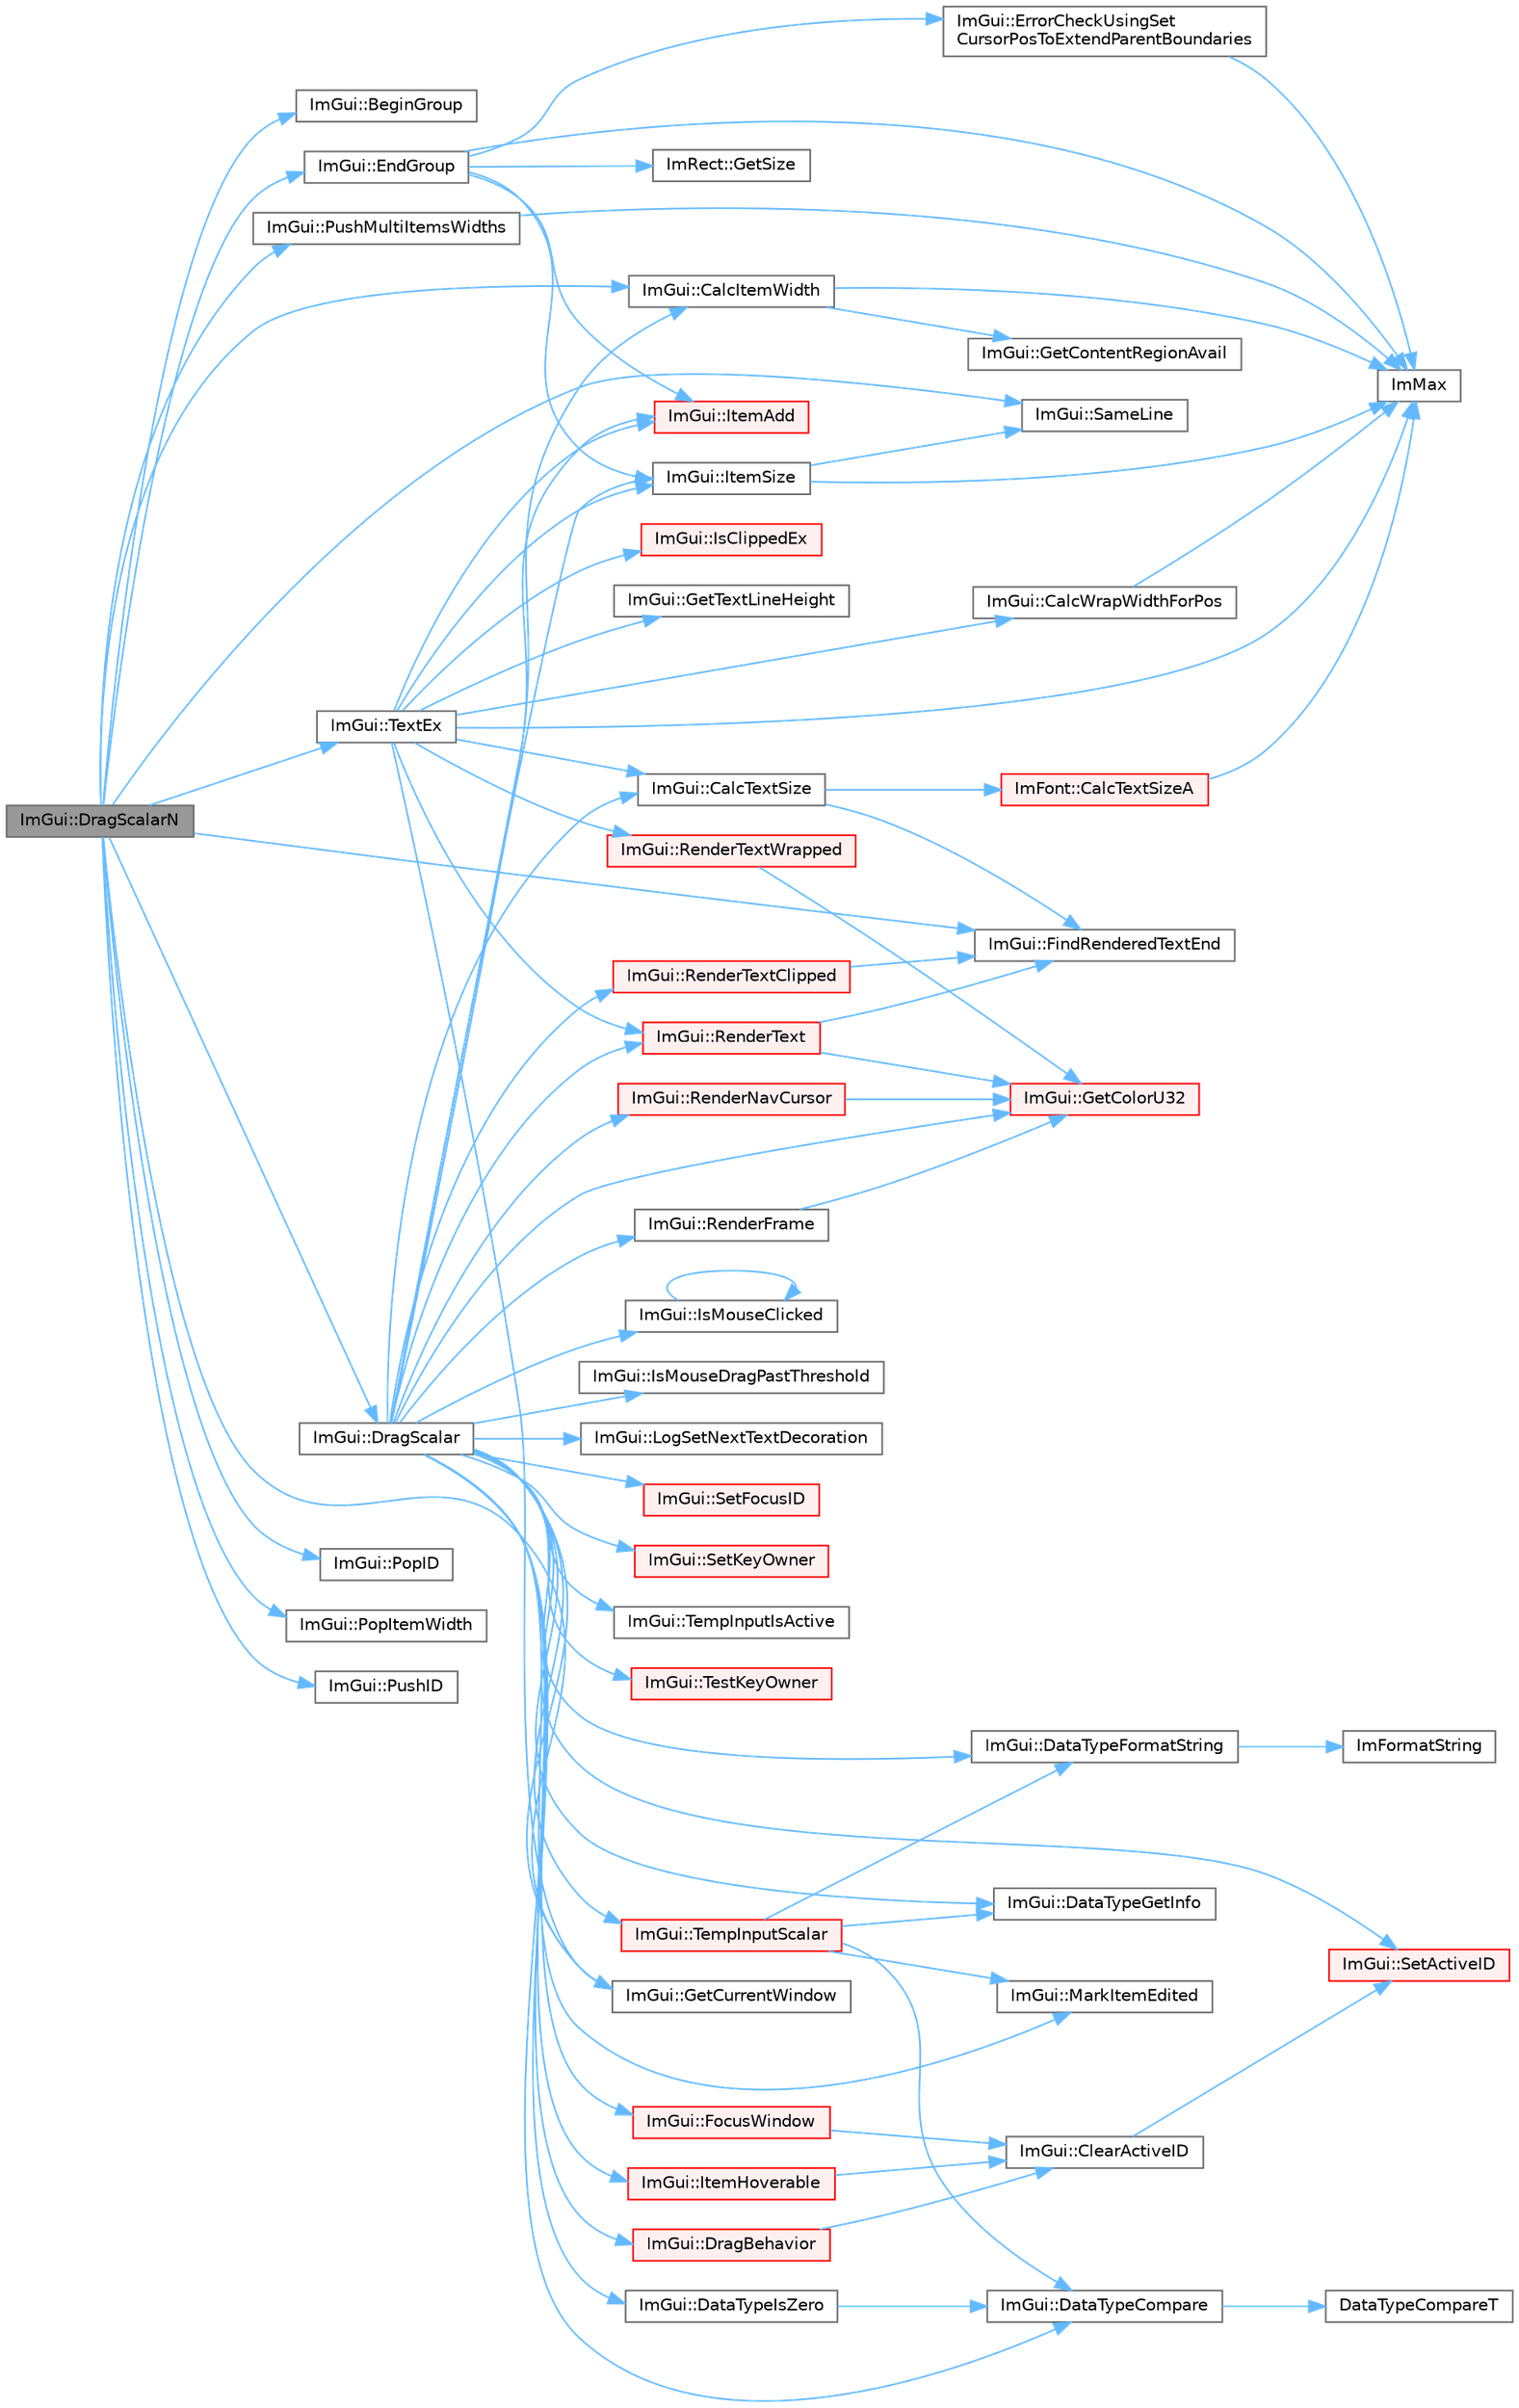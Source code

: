 digraph "ImGui::DragScalarN"
{
 // LATEX_PDF_SIZE
  bgcolor="transparent";
  edge [fontname=Helvetica,fontsize=10,labelfontname=Helvetica,labelfontsize=10];
  node [fontname=Helvetica,fontsize=10,shape=box,height=0.2,width=0.4];
  rankdir="LR";
  Node1 [id="Node000001",label="ImGui::DragScalarN",height=0.2,width=0.4,color="gray40", fillcolor="grey60", style="filled", fontcolor="black",tooltip=" "];
  Node1 -> Node2 [id="edge1_Node000001_Node000002",color="steelblue1",style="solid",tooltip=" "];
  Node2 [id="Node000002",label="ImGui::BeginGroup",height=0.2,width=0.4,color="grey40", fillcolor="white", style="filled",URL="$namespace_im_gui.html#a42407e196b7ed2a8755bff28aae9805f",tooltip=" "];
  Node1 -> Node3 [id="edge2_Node000001_Node000003",color="steelblue1",style="solid",tooltip=" "];
  Node3 [id="Node000003",label="ImGui::CalcItemWidth",height=0.2,width=0.4,color="grey40", fillcolor="white", style="filled",URL="$namespace_im_gui.html#ab3b3ba92ebd8bca4a552dd93321a1994",tooltip=" "];
  Node3 -> Node4 [id="edge3_Node000003_Node000004",color="steelblue1",style="solid",tooltip=" "];
  Node4 [id="Node000004",label="ImGui::GetContentRegionAvail",height=0.2,width=0.4,color="grey40", fillcolor="white", style="filled",URL="$namespace_im_gui.html#a410c8e19b2fea8b52746ca11b3930301",tooltip=" "];
  Node3 -> Node5 [id="edge4_Node000003_Node000005",color="steelblue1",style="solid",tooltip=" "];
  Node5 [id="Node000005",label="ImMax",height=0.2,width=0.4,color="grey40", fillcolor="white", style="filled",URL="$imgui__internal_8h.html#a7667efd95147d0422f140917c71a9226",tooltip=" "];
  Node1 -> Node6 [id="edge5_Node000001_Node000006",color="steelblue1",style="solid",tooltip=" "];
  Node6 [id="Node000006",label="ImGui::DragScalar",height=0.2,width=0.4,color="grey40", fillcolor="white", style="filled",URL="$namespace_im_gui.html#a17d8926e8f44a6d00575b12081c51fe0",tooltip=" "];
  Node6 -> Node3 [id="edge6_Node000006_Node000003",color="steelblue1",style="solid",tooltip=" "];
  Node6 -> Node7 [id="edge7_Node000006_Node000007",color="steelblue1",style="solid",tooltip=" "];
  Node7 [id="Node000007",label="ImGui::CalcTextSize",height=0.2,width=0.4,color="grey40", fillcolor="white", style="filled",URL="$namespace_im_gui.html#a848b9db6cc4a186751c0ecebcaadc33b",tooltip=" "];
  Node7 -> Node8 [id="edge8_Node000007_Node000008",color="steelblue1",style="solid",tooltip=" "];
  Node8 [id="Node000008",label="ImFont::CalcTextSizeA",height=0.2,width=0.4,color="red", fillcolor="#FFF0F0", style="filled",URL="$struct_im_font.html#a418146c00c3dee351a411b952cce5175",tooltip=" "];
  Node8 -> Node5 [id="edge9_Node000008_Node000005",color="steelblue1",style="solid",tooltip=" "];
  Node7 -> Node15 [id="edge10_Node000007_Node000015",color="steelblue1",style="solid",tooltip=" "];
  Node15 [id="Node000015",label="ImGui::FindRenderedTextEnd",height=0.2,width=0.4,color="grey40", fillcolor="white", style="filled",URL="$namespace_im_gui.html#a7671e1dbc803a31b06081b52a771d83f",tooltip=" "];
  Node6 -> Node16 [id="edge11_Node000006_Node000016",color="steelblue1",style="solid",tooltip=" "];
  Node16 [id="Node000016",label="ImGui::DataTypeCompare",height=0.2,width=0.4,color="grey40", fillcolor="white", style="filled",URL="$namespace_im_gui.html#aa859c7a74393669eb8418a82b5b174e7",tooltip=" "];
  Node16 -> Node17 [id="edge12_Node000016_Node000017",color="steelblue1",style="solid",tooltip=" "];
  Node17 [id="Node000017",label="DataTypeCompareT",height=0.2,width=0.4,color="grey40", fillcolor="white", style="filled",URL="$imgui__widgets_8cpp.html#a912c66d17cb3b09d5daac6e6b992a9a2",tooltip=" "];
  Node6 -> Node18 [id="edge13_Node000006_Node000018",color="steelblue1",style="solid",tooltip=" "];
  Node18 [id="Node000018",label="ImGui::DataTypeFormatString",height=0.2,width=0.4,color="grey40", fillcolor="white", style="filled",URL="$namespace_im_gui.html#a5fda8e22d0e4721940aefcb7232b1f82",tooltip=" "];
  Node18 -> Node19 [id="edge14_Node000018_Node000019",color="steelblue1",style="solid",tooltip=" "];
  Node19 [id="Node000019",label="ImFormatString",height=0.2,width=0.4,color="grey40", fillcolor="white", style="filled",URL="$imgui_8cpp.html#a75ccaf7d676b1f567ba888ae42ac3809",tooltip=" "];
  Node6 -> Node20 [id="edge15_Node000006_Node000020",color="steelblue1",style="solid",tooltip=" "];
  Node20 [id="Node000020",label="ImGui::DataTypeGetInfo",height=0.2,width=0.4,color="grey40", fillcolor="white", style="filled",URL="$namespace_im_gui.html#a5b25ed1443e5a28d5a5725892e896578",tooltip=" "];
  Node6 -> Node21 [id="edge16_Node000006_Node000021",color="steelblue1",style="solid",tooltip=" "];
  Node21 [id="Node000021",label="ImGui::DataTypeIsZero",height=0.2,width=0.4,color="grey40", fillcolor="white", style="filled",URL="$namespace_im_gui.html#a983851235a91d00c4e7431444551c36f",tooltip=" "];
  Node21 -> Node16 [id="edge17_Node000021_Node000016",color="steelblue1",style="solid",tooltip=" "];
  Node6 -> Node22 [id="edge18_Node000006_Node000022",color="steelblue1",style="solid",tooltip=" "];
  Node22 [id="Node000022",label="ImGui::DragBehavior",height=0.2,width=0.4,color="red", fillcolor="#FFF0F0", style="filled",URL="$namespace_im_gui.html#a03fd8ebf820fd67eccfa0ee037df2d0c",tooltip=" "];
  Node22 -> Node23 [id="edge19_Node000022_Node000023",color="steelblue1",style="solid",tooltip=" "];
  Node23 [id="Node000023",label="ImGui::ClearActiveID",height=0.2,width=0.4,color="grey40", fillcolor="white", style="filled",URL="$namespace_im_gui.html#a17ff60ad1e2669130ac38a04d16eb354",tooltip=" "];
  Node23 -> Node24 [id="edge20_Node000023_Node000024",color="steelblue1",style="solid",tooltip=" "];
  Node24 [id="Node000024",label="ImGui::SetActiveID",height=0.2,width=0.4,color="red", fillcolor="#FFF0F0", style="filled",URL="$namespace_im_gui.html#a27b8ace13a8c421ee8405f0cbebe4ead",tooltip=" "];
  Node6 -> Node27 [id="edge21_Node000006_Node000027",color="steelblue1",style="solid",tooltip=" "];
  Node27 [id="Node000027",label="ImGui::FocusWindow",height=0.2,width=0.4,color="red", fillcolor="#FFF0F0", style="filled",URL="$namespace_im_gui.html#a27aa6f2f3aa11778c6d023b1b223f262",tooltip=" "];
  Node27 -> Node23 [id="edge22_Node000027_Node000023",color="steelblue1",style="solid",tooltip=" "];
  Node6 -> Node44 [id="edge23_Node000006_Node000044",color="steelblue1",style="solid",tooltip=" "];
  Node44 [id="Node000044",label="ImGui::GetColorU32",height=0.2,width=0.4,color="red", fillcolor="#FFF0F0", style="filled",URL="$namespace_im_gui.html#a0de2d9bd347d9866511eb8d014e62556",tooltip=" "];
  Node6 -> Node46 [id="edge24_Node000006_Node000046",color="steelblue1",style="solid",tooltip=" "];
  Node46 [id="Node000046",label="ImGui::GetCurrentWindow",height=0.2,width=0.4,color="grey40", fillcolor="white", style="filled",URL="$namespace_im_gui.html#ac452417b5004ca16a814a72cff153526",tooltip=" "];
  Node6 -> Node47 [id="edge25_Node000006_Node000047",color="steelblue1",style="solid",tooltip=" "];
  Node47 [id="Node000047",label="ImGui::IsMouseClicked",height=0.2,width=0.4,color="grey40", fillcolor="white", style="filled",URL="$namespace_im_gui.html#a2d430db9485d0b3d86d51d5436225495",tooltip=" "];
  Node47 -> Node47 [id="edge26_Node000047_Node000047",color="steelblue1",style="solid",tooltip=" "];
  Node6 -> Node48 [id="edge27_Node000006_Node000048",color="steelblue1",style="solid",tooltip=" "];
  Node48 [id="Node000048",label="ImGui::IsMouseDragPastThreshold",height=0.2,width=0.4,color="grey40", fillcolor="white", style="filled",URL="$namespace_im_gui.html#ad1b3473eaad344022a022acfd45b0f5c",tooltip=" "];
  Node6 -> Node49 [id="edge28_Node000006_Node000049",color="steelblue1",style="solid",tooltip=" "];
  Node49 [id="Node000049",label="ImGui::ItemAdd",height=0.2,width=0.4,color="red", fillcolor="#FFF0F0", style="filled",URL="$namespace_im_gui.html#a0c2ccafc8d403c02a6590ac21157b9ac",tooltip=" "];
  Node6 -> Node100 [id="edge29_Node000006_Node000100",color="steelblue1",style="solid",tooltip=" "];
  Node100 [id="Node000100",label="ImGui::ItemHoverable",height=0.2,width=0.4,color="red", fillcolor="#FFF0F0", style="filled",URL="$namespace_im_gui.html#a1d7304e335dbe35c4d97b67854111ed2",tooltip=" "];
  Node100 -> Node23 [id="edge30_Node000100_Node000023",color="steelblue1",style="solid",tooltip=" "];
  Node6 -> Node183 [id="edge31_Node000006_Node000183",color="steelblue1",style="solid",tooltip=" "];
  Node183 [id="Node000183",label="ImGui::ItemSize",height=0.2,width=0.4,color="grey40", fillcolor="white", style="filled",URL="$namespace_im_gui.html#a4b5818a652d943ea54e0cec9fb3943d7",tooltip=" "];
  Node183 -> Node5 [id="edge32_Node000183_Node000005",color="steelblue1",style="solid",tooltip=" "];
  Node183 -> Node184 [id="edge33_Node000183_Node000184",color="steelblue1",style="solid",tooltip=" "];
  Node184 [id="Node000184",label="ImGui::SameLine",height=0.2,width=0.4,color="grey40", fillcolor="white", style="filled",URL="$namespace_im_gui.html#addd433eb3aae59119e341e80db474f66",tooltip=" "];
  Node6 -> Node269 [id="edge34_Node000006_Node000269",color="steelblue1",style="solid",tooltip=" "];
  Node269 [id="Node000269",label="ImGui::LogSetNextTextDecoration",height=0.2,width=0.4,color="grey40", fillcolor="white", style="filled",URL="$namespace_im_gui.html#a66bc1e61bff5f2170bcd2d7d071eaa22",tooltip=" "];
  Node6 -> Node291 [id="edge35_Node000006_Node000291",color="steelblue1",style="solid",tooltip=" "];
  Node291 [id="Node000291",label="ImGui::MarkItemEdited",height=0.2,width=0.4,color="grey40", fillcolor="white", style="filled",URL="$namespace_im_gui.html#a83036681a36fbee2d35b5b57a1ef72e6",tooltip=" "];
  Node6 -> Node236 [id="edge36_Node000006_Node000236",color="steelblue1",style="solid",tooltip=" "];
  Node236 [id="Node000236",label="ImGui::RenderFrame",height=0.2,width=0.4,color="grey40", fillcolor="white", style="filled",URL="$namespace_im_gui.html#a6eb97ff501764c37df4ffd99ebadeba7",tooltip=" "];
  Node236 -> Node44 [id="edge37_Node000236_Node000044",color="steelblue1",style="solid",tooltip=" "];
  Node6 -> Node237 [id="edge38_Node000006_Node000237",color="steelblue1",style="solid",tooltip=" "];
  Node237 [id="Node000237",label="ImGui::RenderNavCursor",height=0.2,width=0.4,color="red", fillcolor="#FFF0F0", style="filled",URL="$namespace_im_gui.html#a2722dcfe26c7f6e8cd522102ef5b7df2",tooltip=" "];
  Node237 -> Node44 [id="edge39_Node000237_Node000044",color="steelblue1",style="solid",tooltip=" "];
  Node6 -> Node279 [id="edge40_Node000006_Node000279",color="steelblue1",style="solid",tooltip=" "];
  Node279 [id="Node000279",label="ImGui::RenderText",height=0.2,width=0.4,color="red", fillcolor="#FFF0F0", style="filled",URL="$namespace_im_gui.html#a9971ce57f2a288ac3a12df886c5550d1",tooltip=" "];
  Node279 -> Node15 [id="edge41_Node000279_Node000015",color="steelblue1",style="solid",tooltip=" "];
  Node279 -> Node44 [id="edge42_Node000279_Node000044",color="steelblue1",style="solid",tooltip=" "];
  Node6 -> Node285 [id="edge43_Node000006_Node000285",color="steelblue1",style="solid",tooltip=" "];
  Node285 [id="Node000285",label="ImGui::RenderTextClipped",height=0.2,width=0.4,color="red", fillcolor="#FFF0F0", style="filled",URL="$namespace_im_gui.html#ab362eafae794c7364a6b96ea06f38eb9",tooltip=" "];
  Node285 -> Node15 [id="edge44_Node000285_Node000015",color="steelblue1",style="solid",tooltip=" "];
  Node6 -> Node24 [id="edge45_Node000006_Node000024",color="steelblue1",style="solid",tooltip=" "];
  Node6 -> Node294 [id="edge46_Node000006_Node000294",color="steelblue1",style="solid",tooltip=" "];
  Node294 [id="Node000294",label="ImGui::SetFocusID",height=0.2,width=0.4,color="red", fillcolor="#FFF0F0", style="filled",URL="$namespace_im_gui.html#a8ad578d7141486ff12b59b0c251234e6",tooltip=" "];
  Node6 -> Node220 [id="edge47_Node000006_Node000220",color="steelblue1",style="solid",tooltip=" "];
  Node220 [id="Node000220",label="ImGui::SetKeyOwner",height=0.2,width=0.4,color="red", fillcolor="#FFF0F0", style="filled",URL="$namespace_im_gui.html#ac415798dd69ab045cda84dd14a52c3ea",tooltip=" "];
  Node6 -> Node524 [id="edge48_Node000006_Node000524",color="steelblue1",style="solid",tooltip=" "];
  Node524 [id="Node000524",label="ImGui::TempInputIsActive",height=0.2,width=0.4,color="grey40", fillcolor="white", style="filled",URL="$namespace_im_gui.html#a4e5c8dd9a681f3b8f8f36b07d84ae0e5",tooltip=" "];
  Node6 -> Node525 [id="edge49_Node000006_Node000525",color="steelblue1",style="solid",tooltip=" "];
  Node525 [id="Node000525",label="ImGui::TempInputScalar",height=0.2,width=0.4,color="red", fillcolor="#FFF0F0", style="filled",URL="$namespace_im_gui.html#a392fed3e7db2a75abf217bf84c6abce9",tooltip=" "];
  Node525 -> Node16 [id="edge50_Node000525_Node000016",color="steelblue1",style="solid",tooltip=" "];
  Node525 -> Node18 [id="edge51_Node000525_Node000018",color="steelblue1",style="solid",tooltip=" "];
  Node525 -> Node20 [id="edge52_Node000525_Node000020",color="steelblue1",style="solid",tooltip=" "];
  Node525 -> Node291 [id="edge53_Node000525_Node000291",color="steelblue1",style="solid",tooltip=" "];
  Node6 -> Node207 [id="edge54_Node000006_Node000207",color="steelblue1",style="solid",tooltip=" "];
  Node207 [id="Node000207",label="ImGui::TestKeyOwner",height=0.2,width=0.4,color="red", fillcolor="#FFF0F0", style="filled",URL="$namespace_im_gui.html#ad12c5be2f1c691e4e6656524248824fb",tooltip=" "];
  Node1 -> Node181 [id="edge55_Node000001_Node000181",color="steelblue1",style="solid",tooltip=" "];
  Node181 [id="Node000181",label="ImGui::EndGroup",height=0.2,width=0.4,color="grey40", fillcolor="white", style="filled",URL="$namespace_im_gui.html#a05fc97fc64f28a55486087f503d9a622",tooltip=" "];
  Node181 -> Node178 [id="edge56_Node000181_Node000178",color="steelblue1",style="solid",tooltip=" "];
  Node178 [id="Node000178",label="ImGui::ErrorCheckUsingSet\lCursorPosToExtendParentBoundaries",height=0.2,width=0.4,color="grey40", fillcolor="white", style="filled",URL="$namespace_im_gui.html#ad5832500c14abd9e76e376b82701385b",tooltip=" "];
  Node178 -> Node5 [id="edge57_Node000178_Node000005",color="steelblue1",style="solid",tooltip=" "];
  Node181 -> Node182 [id="edge58_Node000181_Node000182",color="steelblue1",style="solid",tooltip=" "];
  Node182 [id="Node000182",label="ImRect::GetSize",height=0.2,width=0.4,color="grey40", fillcolor="white", style="filled",URL="$struct_im_rect.html#ae459d9c50003058cfb34519a571aaf33",tooltip=" "];
  Node181 -> Node5 [id="edge59_Node000181_Node000005",color="steelblue1",style="solid",tooltip=" "];
  Node181 -> Node49 [id="edge60_Node000181_Node000049",color="steelblue1",style="solid",tooltip=" "];
  Node181 -> Node183 [id="edge61_Node000181_Node000183",color="steelblue1",style="solid",tooltip=" "];
  Node1 -> Node15 [id="edge62_Node000001_Node000015",color="steelblue1",style="solid",tooltip=" "];
  Node1 -> Node46 [id="edge63_Node000001_Node000046",color="steelblue1",style="solid",tooltip=" "];
  Node1 -> Node150 [id="edge64_Node000001_Node000150",color="steelblue1",style="solid",tooltip=" "];
  Node150 [id="Node000150",label="ImGui::PopID",height=0.2,width=0.4,color="grey40", fillcolor="white", style="filled",URL="$namespace_im_gui.html#aba0b2d8f890a5d435ae43d0c4a2d4dd1",tooltip=" "];
  Node1 -> Node171 [id="edge65_Node000001_Node000171",color="steelblue1",style="solid",tooltip=" "];
  Node171 [id="Node000171",label="ImGui::PopItemWidth",height=0.2,width=0.4,color="grey40", fillcolor="white", style="filled",URL="$namespace_im_gui.html#ad29a3fc0cb5dfc7f9fc7224512ce90bf",tooltip=" "];
  Node1 -> Node151 [id="edge66_Node000001_Node000151",color="steelblue1",style="solid",tooltip=" "];
  Node151 [id="Node000151",label="ImGui::PushID",height=0.2,width=0.4,color="grey40", fillcolor="white", style="filled",URL="$namespace_im_gui.html#a27a8533605dc5b8cabf161bf7715bbde",tooltip=" "];
  Node1 -> Node565 [id="edge67_Node000001_Node000565",color="steelblue1",style="solid",tooltip=" "];
  Node565 [id="Node000565",label="ImGui::PushMultiItemsWidths",height=0.2,width=0.4,color="grey40", fillcolor="white", style="filled",URL="$namespace_im_gui.html#a6ec35a6af1a0bbe454d79c2c63b030cc",tooltip=" "];
  Node565 -> Node5 [id="edge68_Node000565_Node000005",color="steelblue1",style="solid",tooltip=" "];
  Node1 -> Node184 [id="edge69_Node000001_Node000184",color="steelblue1",style="solid",tooltip=" "];
  Node1 -> Node566 [id="edge70_Node000001_Node000566",color="steelblue1",style="solid",tooltip=" "];
  Node566 [id="Node000566",label="ImGui::TextEx",height=0.2,width=0.4,color="grey40", fillcolor="white", style="filled",URL="$namespace_im_gui.html#aae6420fec03511fd478d9108f31e6b5f",tooltip=" "];
  Node566 -> Node7 [id="edge71_Node000566_Node000007",color="steelblue1",style="solid",tooltip=" "];
  Node566 -> Node567 [id="edge72_Node000566_Node000567",color="steelblue1",style="solid",tooltip=" "];
  Node567 [id="Node000567",label="ImGui::CalcWrapWidthForPos",height=0.2,width=0.4,color="grey40", fillcolor="white", style="filled",URL="$namespace_im_gui.html#a66416151e58c34cd02973976de66e0e9",tooltip=" "];
  Node567 -> Node5 [id="edge73_Node000567_Node000005",color="steelblue1",style="solid",tooltip=" "];
  Node566 -> Node46 [id="edge74_Node000566_Node000046",color="steelblue1",style="solid",tooltip=" "];
  Node566 -> Node568 [id="edge75_Node000566_Node000568",color="steelblue1",style="solid",tooltip=" "];
  Node568 [id="Node000568",label="ImGui::GetTextLineHeight",height=0.2,width=0.4,color="grey40", fillcolor="white", style="filled",URL="$namespace_im_gui.html#aaba5637199d31ea23d4d143b30a44aff",tooltip=" "];
  Node566 -> Node5 [id="edge76_Node000566_Node000005",color="steelblue1",style="solid",tooltip=" "];
  Node566 -> Node569 [id="edge77_Node000566_Node000569",color="steelblue1",style="solid",tooltip=" "];
  Node569 [id="Node000569",label="ImGui::IsClippedEx",height=0.2,width=0.4,color="red", fillcolor="#FFF0F0", style="filled",URL="$namespace_im_gui.html#a7c21c85f5c95aa4ce6c2bd28bb980d44",tooltip=" "];
  Node566 -> Node49 [id="edge78_Node000566_Node000049",color="steelblue1",style="solid",tooltip=" "];
  Node566 -> Node183 [id="edge79_Node000566_Node000183",color="steelblue1",style="solid",tooltip=" "];
  Node566 -> Node279 [id="edge80_Node000566_Node000279",color="steelblue1",style="solid",tooltip=" "];
  Node566 -> Node570 [id="edge81_Node000566_Node000570",color="steelblue1",style="solid",tooltip=" "];
  Node570 [id="Node000570",label="ImGui::RenderTextWrapped",height=0.2,width=0.4,color="red", fillcolor="#FFF0F0", style="filled",URL="$namespace_im_gui.html#aa483b40f6899e1b289b4bf6c2673d1d2",tooltip=" "];
  Node570 -> Node44 [id="edge82_Node000570_Node000044",color="steelblue1",style="solid",tooltip=" "];
}
